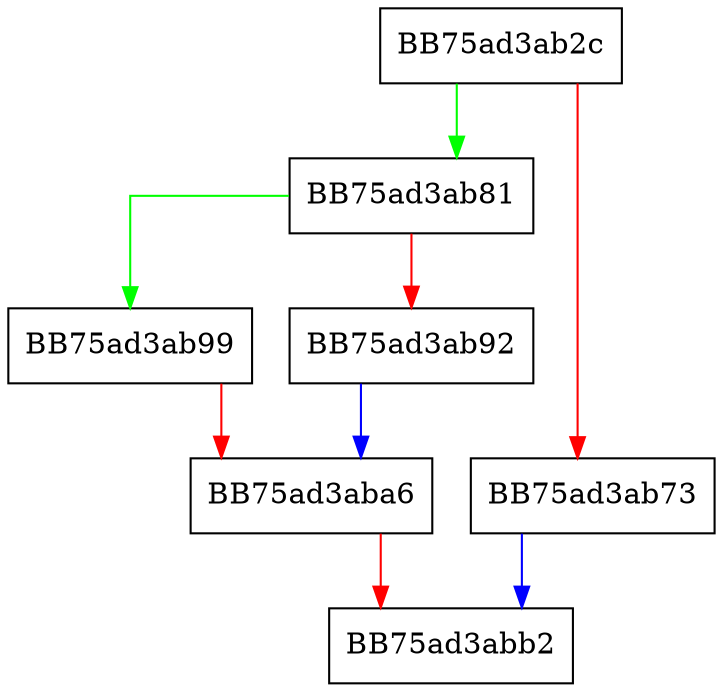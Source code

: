 digraph SetAttributeForRegion {
  node [shape="box"];
  graph [splines=ortho];
  BB75ad3ab2c -> BB75ad3ab81 [color="green"];
  BB75ad3ab2c -> BB75ad3ab73 [color="red"];
  BB75ad3ab73 -> BB75ad3abb2 [color="blue"];
  BB75ad3ab81 -> BB75ad3ab99 [color="green"];
  BB75ad3ab81 -> BB75ad3ab92 [color="red"];
  BB75ad3ab92 -> BB75ad3aba6 [color="blue"];
  BB75ad3ab99 -> BB75ad3aba6 [color="red"];
  BB75ad3aba6 -> BB75ad3abb2 [color="red"];
}